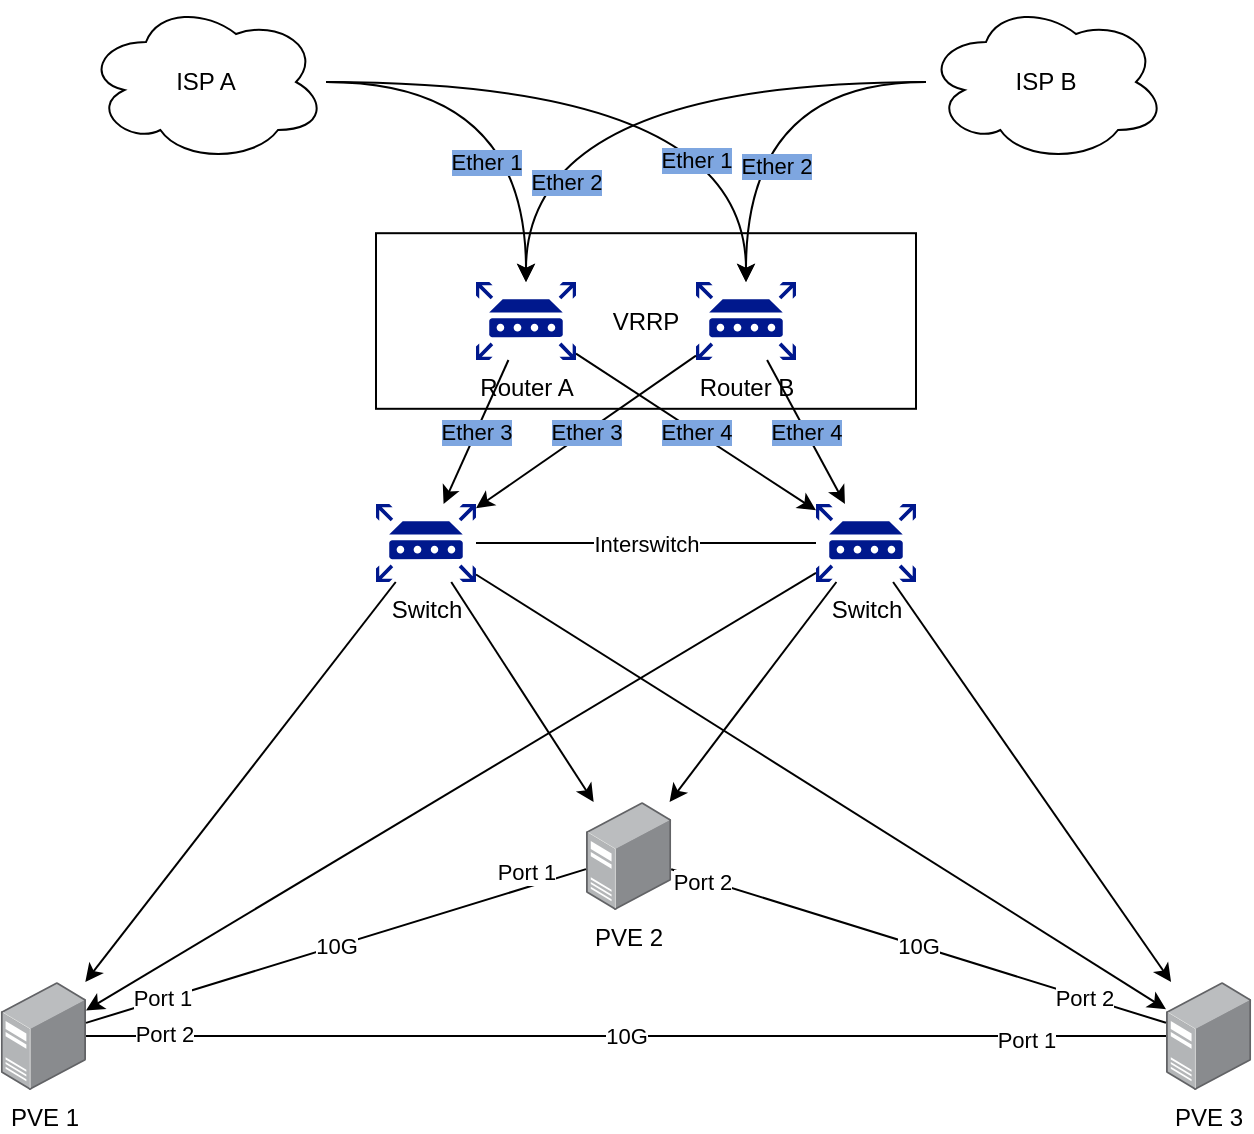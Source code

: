 <mxfile version="24.6.4" type="github" pages="3">
  <diagram name="Cluster 3" id="IGpD8P-vtyN4zuEWLhdS">
    <mxGraphModel dx="1434" dy="799" grid="1" gridSize="10" guides="1" tooltips="1" connect="1" arrows="1" fold="1" page="1" pageScale="1" pageWidth="850" pageHeight="1100" math="0" shadow="0">
      <root>
        <mxCell id="bHFfbH5_fKz2R0A10Ziq-0" />
        <mxCell id="bHFfbH5_fKz2R0A10Ziq-1" parent="bHFfbH5_fKz2R0A10Ziq-0" />
        <mxCell id="bHFfbH5_fKz2R0A10Ziq-2" value="VRRP" style="rounded=0;whiteSpace=wrap;html=1;" vertex="1" parent="bHFfbH5_fKz2R0A10Ziq-1">
          <mxGeometry x="325" y="255.6" width="270" height="87.8" as="geometry" />
        </mxCell>
        <mxCell id="bHFfbH5_fKz2R0A10Ziq-3" value="Ether 3" style="rounded=0;orthogonalLoop=1;jettySize=auto;html=1;labelBackgroundColor=#7EA6E0;" edge="1" parent="bHFfbH5_fKz2R0A10Ziq-1" source="bHFfbH5_fKz2R0A10Ziq-5" target="bHFfbH5_fKz2R0A10Ziq-13">
          <mxGeometry relative="1" as="geometry" />
        </mxCell>
        <mxCell id="bHFfbH5_fKz2R0A10Ziq-4" value="Ether 4" style="rounded=0;orthogonalLoop=1;jettySize=auto;html=1;labelBackgroundColor=#7EA6E0;" edge="1" parent="bHFfbH5_fKz2R0A10Ziq-1" source="bHFfbH5_fKz2R0A10Ziq-5" target="bHFfbH5_fKz2R0A10Ziq-27">
          <mxGeometry relative="1" as="geometry" />
        </mxCell>
        <mxCell id="bHFfbH5_fKz2R0A10Ziq-5" value="Router A" style="sketch=0;aspect=fixed;pointerEvents=1;shadow=0;dashed=0;html=1;strokeColor=none;labelPosition=center;verticalLabelPosition=bottom;verticalAlign=top;align=center;fillColor=#00188D;shape=mxgraph.mscae.enterprise.router" vertex="1" parent="bHFfbH5_fKz2R0A10Ziq-1">
          <mxGeometry x="375" y="280" width="50" height="39" as="geometry" />
        </mxCell>
        <mxCell id="bHFfbH5_fKz2R0A10Ziq-6" value="Ether 2" style="edgeStyle=orthogonalEdgeStyle;rounded=0;orthogonalLoop=1;jettySize=auto;html=1;curved=1;labelBackgroundColor=#7EA6E0;" edge="1" parent="bHFfbH5_fKz2R0A10Ziq-1" source="bHFfbH5_fKz2R0A10Ziq-7" target="bHFfbH5_fKz2R0A10Ziq-5">
          <mxGeometry x="0.667" y="20" relative="1" as="geometry">
            <mxPoint as="offset" />
          </mxGeometry>
        </mxCell>
        <mxCell id="bHFfbH5_fKz2R0A10Ziq-7" value="ISP B" style="ellipse;shape=cloud;whiteSpace=wrap;html=1;" vertex="1" parent="bHFfbH5_fKz2R0A10Ziq-1">
          <mxGeometry x="600" y="140" width="120" height="80" as="geometry" />
        </mxCell>
        <mxCell id="bHFfbH5_fKz2R0A10Ziq-8" value="Ether 1" style="edgeStyle=orthogonalEdgeStyle;rounded=0;orthogonalLoop=1;jettySize=auto;html=1;curved=1;labelBackgroundColor=#7EA6E0;" edge="1" parent="bHFfbH5_fKz2R0A10Ziq-1" source="bHFfbH5_fKz2R0A10Ziq-9" target="bHFfbH5_fKz2R0A10Ziq-5">
          <mxGeometry x="0.4" y="-20" relative="1" as="geometry">
            <mxPoint as="offset" />
          </mxGeometry>
        </mxCell>
        <mxCell id="bHFfbH5_fKz2R0A10Ziq-9" value="ISP A" style="ellipse;shape=cloud;whiteSpace=wrap;html=1;" vertex="1" parent="bHFfbH5_fKz2R0A10Ziq-1">
          <mxGeometry x="180" y="140" width="120" height="80" as="geometry" />
        </mxCell>
        <mxCell id="bHFfbH5_fKz2R0A10Ziq-10" style="rounded=0;orthogonalLoop=1;jettySize=auto;html=1;" edge="1" parent="bHFfbH5_fKz2R0A10Ziq-1" source="bHFfbH5_fKz2R0A10Ziq-13" target="bHFfbH5_fKz2R0A10Ziq-15">
          <mxGeometry relative="1" as="geometry" />
        </mxCell>
        <mxCell id="bHFfbH5_fKz2R0A10Ziq-11" style="rounded=0;orthogonalLoop=1;jettySize=auto;html=1;" edge="1" parent="bHFfbH5_fKz2R0A10Ziq-1" source="bHFfbH5_fKz2R0A10Ziq-13" target="bHFfbH5_fKz2R0A10Ziq-17">
          <mxGeometry relative="1" as="geometry" />
        </mxCell>
        <mxCell id="bHFfbH5_fKz2R0A10Ziq-12" style="rounded=0;orthogonalLoop=1;jettySize=auto;html=1;" edge="1" parent="bHFfbH5_fKz2R0A10Ziq-1" source="bHFfbH5_fKz2R0A10Ziq-13" target="bHFfbH5_fKz2R0A10Ziq-18">
          <mxGeometry relative="1" as="geometry" />
        </mxCell>
        <mxCell id="bHFfbH5_fKz2R0A10Ziq-13" value="Switch" style="sketch=0;aspect=fixed;pointerEvents=1;shadow=0;dashed=0;html=1;strokeColor=none;labelPosition=center;verticalLabelPosition=bottom;verticalAlign=top;align=center;fillColor=#00188D;shape=mxgraph.mscae.enterprise.router" vertex="1" parent="bHFfbH5_fKz2R0A10Ziq-1">
          <mxGeometry x="325" y="391" width="50" height="39" as="geometry" />
        </mxCell>
        <mxCell id="bHFfbH5_fKz2R0A10Ziq-15" value="PVE 1" style="image;points=[];aspect=fixed;html=1;align=center;shadow=0;dashed=0;image=img/lib/allied_telesis/computer_and_terminals/Server_Desktop.svg;" vertex="1" parent="bHFfbH5_fKz2R0A10Ziq-1">
          <mxGeometry x="137.4" y="630" width="42.6" height="54" as="geometry" />
        </mxCell>
        <mxCell id="bHFfbH5_fKz2R0A10Ziq-17" value="PVE 2" style="image;points=[];aspect=fixed;html=1;align=center;shadow=0;dashed=0;image=img/lib/allied_telesis/computer_and_terminals/Server_Desktop.svg;" vertex="1" parent="bHFfbH5_fKz2R0A10Ziq-1">
          <mxGeometry x="430.0" y="540" width="42.6" height="54" as="geometry" />
        </mxCell>
        <mxCell id="bHFfbH5_fKz2R0A10Ziq-18" value="PVE 3" style="image;points=[];aspect=fixed;html=1;align=center;shadow=0;dashed=0;image=img/lib/allied_telesis/computer_and_terminals/Server_Desktop.svg;" vertex="1" parent="bHFfbH5_fKz2R0A10Ziq-1">
          <mxGeometry x="720" y="630" width="42.6" height="54" as="geometry" />
        </mxCell>
        <mxCell id="bHFfbH5_fKz2R0A10Ziq-19" value="&lt;span style=&quot;&quot;&gt;Ether 4&lt;br&gt;&lt;/span&gt;" style="rounded=0;orthogonalLoop=1;jettySize=auto;html=1;labelBackgroundColor=#7EA6E0;" edge="1" parent="bHFfbH5_fKz2R0A10Ziq-1" source="bHFfbH5_fKz2R0A10Ziq-20" target="bHFfbH5_fKz2R0A10Ziq-27">
          <mxGeometry relative="1" as="geometry" />
        </mxCell>
        <mxCell id="bHFfbH5_fKz2R0A10Ziq-20" value="Router B" style="sketch=0;aspect=fixed;pointerEvents=1;shadow=0;dashed=0;html=1;strokeColor=none;labelPosition=center;verticalLabelPosition=bottom;verticalAlign=top;align=center;fillColor=#00188D;shape=mxgraph.mscae.enterprise.router" vertex="1" parent="bHFfbH5_fKz2R0A10Ziq-1">
          <mxGeometry x="485" y="280" width="50" height="39" as="geometry" />
        </mxCell>
        <mxCell id="bHFfbH5_fKz2R0A10Ziq-21" value="Ether 1" style="edgeStyle=orthogonalEdgeStyle;rounded=0;orthogonalLoop=1;jettySize=auto;html=1;curved=1;labelBackgroundColor=#7EA6E0;" edge="1" parent="bHFfbH5_fKz2R0A10Ziq-1" source="bHFfbH5_fKz2R0A10Ziq-9" target="bHFfbH5_fKz2R0A10Ziq-20">
          <mxGeometry x="0.607" y="-25" relative="1" as="geometry">
            <mxPoint as="offset" />
            <mxPoint x="352.8" y="140" as="sourcePoint" />
            <mxPoint x="452.8" y="240" as="targetPoint" />
          </mxGeometry>
        </mxCell>
        <mxCell id="bHFfbH5_fKz2R0A10Ziq-22" value="Ether 2" style="edgeStyle=orthogonalEdgeStyle;rounded=0;orthogonalLoop=1;jettySize=auto;html=1;curved=1;labelBackgroundColor=#7EA6E0;" edge="1" parent="bHFfbH5_fKz2R0A10Ziq-1" source="bHFfbH5_fKz2R0A10Ziq-7" target="bHFfbH5_fKz2R0A10Ziq-20">
          <mxGeometry x="0.385" y="15" relative="1" as="geometry">
            <mxPoint as="offset" />
            <mxPoint x="610" y="190" as="sourcePoint" />
            <mxPoint x="410" y="290" as="targetPoint" />
          </mxGeometry>
        </mxCell>
        <mxCell id="bHFfbH5_fKz2R0A10Ziq-23" value="&lt;div&gt;Ether 3&lt;/div&gt;" style="rounded=0;orthogonalLoop=1;jettySize=auto;html=1;labelBackgroundColor=#7EA6E0;" edge="1" parent="bHFfbH5_fKz2R0A10Ziq-1" source="bHFfbH5_fKz2R0A10Ziq-20" target="bHFfbH5_fKz2R0A10Ziq-13">
          <mxGeometry relative="1" as="geometry">
            <mxPoint x="570" y="319" as="sourcePoint" />
            <mxPoint x="614" y="430" as="targetPoint" />
          </mxGeometry>
        </mxCell>
        <mxCell id="bHFfbH5_fKz2R0A10Ziq-24" style="rounded=0;orthogonalLoop=1;jettySize=auto;html=1;" edge="1" parent="bHFfbH5_fKz2R0A10Ziq-1" source="bHFfbH5_fKz2R0A10Ziq-27" target="bHFfbH5_fKz2R0A10Ziq-15">
          <mxGeometry relative="1" as="geometry" />
        </mxCell>
        <mxCell id="bHFfbH5_fKz2R0A10Ziq-25" style="rounded=0;orthogonalLoop=1;jettySize=auto;html=1;" edge="1" parent="bHFfbH5_fKz2R0A10Ziq-1" source="bHFfbH5_fKz2R0A10Ziq-27" target="bHFfbH5_fKz2R0A10Ziq-17">
          <mxGeometry relative="1" as="geometry" />
        </mxCell>
        <mxCell id="bHFfbH5_fKz2R0A10Ziq-26" style="rounded=0;orthogonalLoop=1;jettySize=auto;html=1;" edge="1" parent="bHFfbH5_fKz2R0A10Ziq-1" source="bHFfbH5_fKz2R0A10Ziq-27" target="bHFfbH5_fKz2R0A10Ziq-18">
          <mxGeometry relative="1" as="geometry" />
        </mxCell>
        <mxCell id="bHFfbH5_fKz2R0A10Ziq-27" value="Switch" style="sketch=0;aspect=fixed;pointerEvents=1;shadow=0;dashed=0;html=1;strokeColor=none;labelPosition=center;verticalLabelPosition=bottom;verticalAlign=top;align=center;fillColor=#00188D;shape=mxgraph.mscae.enterprise.router" vertex="1" parent="bHFfbH5_fKz2R0A10Ziq-1">
          <mxGeometry x="545" y="391" width="50" height="39" as="geometry" />
        </mxCell>
        <mxCell id="N1N-EKOhZ-09iQZZIL4z-0" value="10G" style="endArrow=none;html=1;rounded=0;" edge="1" parent="bHFfbH5_fKz2R0A10Ziq-1" source="bHFfbH5_fKz2R0A10Ziq-15" target="bHFfbH5_fKz2R0A10Ziq-17">
          <mxGeometry width="50" height="50" relative="1" as="geometry">
            <mxPoint x="400" y="440" as="sourcePoint" />
            <mxPoint x="450" y="390" as="targetPoint" />
          </mxGeometry>
        </mxCell>
        <mxCell id="swAJqiAvZyd3q6aKgWe_-1" value="Port 1" style="edgeLabel;html=1;align=center;verticalAlign=middle;resizable=0;points=[];" vertex="1" connectable="0" parent="N1N-EKOhZ-09iQZZIL4z-0">
          <mxGeometry x="-0.694" y="1" relative="1" as="geometry">
            <mxPoint as="offset" />
          </mxGeometry>
        </mxCell>
        <mxCell id="swAJqiAvZyd3q6aKgWe_-2" value="Port 1" style="edgeLabel;html=1;align=center;verticalAlign=middle;resizable=0;points=[];" vertex="1" connectable="0" parent="N1N-EKOhZ-09iQZZIL4z-0">
          <mxGeometry x="0.894" y="3" relative="1" as="geometry">
            <mxPoint x="-16" as="offset" />
          </mxGeometry>
        </mxCell>
        <mxCell id="N1N-EKOhZ-09iQZZIL4z-1" value="10G" style="endArrow=none;html=1;rounded=0;" edge="1" parent="bHFfbH5_fKz2R0A10Ziq-1" source="bHFfbH5_fKz2R0A10Ziq-15" target="bHFfbH5_fKz2R0A10Ziq-18">
          <mxGeometry width="50" height="50" relative="1" as="geometry">
            <mxPoint x="190" y="663" as="sourcePoint" />
            <mxPoint x="650" y="680" as="targetPoint" />
          </mxGeometry>
        </mxCell>
        <mxCell id="swAJqiAvZyd3q6aKgWe_-0" value="Port 2" style="edgeLabel;html=1;align=center;verticalAlign=middle;resizable=0;points=[];" vertex="1" connectable="0" parent="N1N-EKOhZ-09iQZZIL4z-1">
          <mxGeometry x="-0.856" y="1" relative="1" as="geometry">
            <mxPoint as="offset" />
          </mxGeometry>
        </mxCell>
        <mxCell id="swAJqiAvZyd3q6aKgWe_-3" value="Port 1" style="edgeLabel;html=1;align=center;verticalAlign=middle;resizable=0;points=[];" vertex="1" connectable="0" parent="N1N-EKOhZ-09iQZZIL4z-1">
          <mxGeometry x="0.741" y="-2" relative="1" as="geometry">
            <mxPoint as="offset" />
          </mxGeometry>
        </mxCell>
        <mxCell id="N1N-EKOhZ-09iQZZIL4z-2" value="10G" style="endArrow=none;html=1;rounded=0;" edge="1" parent="bHFfbH5_fKz2R0A10Ziq-1" source="bHFfbH5_fKz2R0A10Ziq-17" target="bHFfbH5_fKz2R0A10Ziq-18">
          <mxGeometry width="50" height="50" relative="1" as="geometry">
            <mxPoint x="190" y="663" as="sourcePoint" />
            <mxPoint x="440" y="611" as="targetPoint" />
          </mxGeometry>
        </mxCell>
        <mxCell id="swAJqiAvZyd3q6aKgWe_-4" value="Port 2" style="edgeLabel;html=1;align=center;verticalAlign=middle;resizable=0;points=[];" vertex="1" connectable="0" parent="N1N-EKOhZ-09iQZZIL4z-2">
          <mxGeometry x="-0.874" y="-1" relative="1" as="geometry">
            <mxPoint as="offset" />
          </mxGeometry>
        </mxCell>
        <mxCell id="swAJqiAvZyd3q6aKgWe_-5" value="Port 2" style="edgeLabel;html=1;align=center;verticalAlign=middle;resizable=0;points=[];" vertex="1" connectable="0" parent="N1N-EKOhZ-09iQZZIL4z-2">
          <mxGeometry x="0.669" relative="1" as="geometry">
            <mxPoint as="offset" />
          </mxGeometry>
        </mxCell>
        <mxCell id="N1N-EKOhZ-09iQZZIL4z-4" value="Interswitch" style="endArrow=none;html=1;rounded=0;" edge="1" parent="bHFfbH5_fKz2R0A10Ziq-1" source="bHFfbH5_fKz2R0A10Ziq-13" target="bHFfbH5_fKz2R0A10Ziq-27">
          <mxGeometry width="50" height="50" relative="1" as="geometry">
            <mxPoint x="200" y="673" as="sourcePoint" />
            <mxPoint x="450" y="621" as="targetPoint" />
          </mxGeometry>
        </mxCell>
      </root>
    </mxGraphModel>
  </diagram>
  <diagram name="Current" id="BOJ9KKiEwAJLylXzMosl">
    <mxGraphModel dx="1434" dy="799" grid="1" gridSize="10" guides="1" tooltips="1" connect="1" arrows="1" fold="1" page="1" pageScale="1" pageWidth="850" pageHeight="1100" math="0" shadow="0">
      <root>
        <mxCell id="0" />
        <mxCell id="1" parent="0" />
        <mxCell id="_nAM6MPzsScXtvi9Z2kL-7" value="VRRP" style="rounded=0;whiteSpace=wrap;html=1;" parent="1" vertex="1">
          <mxGeometry x="325" y="255.6" width="270" height="87.8" as="geometry" />
        </mxCell>
        <mxCell id="iXWKgMwPZLDoYIevhSrR-10" value="Ether 3" style="rounded=0;orthogonalLoop=1;jettySize=auto;html=1;labelBackgroundColor=#7EA6E0;" parent="1" source="iXWKgMwPZLDoYIevhSrR-1" target="iXWKgMwPZLDoYIevhSrR-6" edge="1">
          <mxGeometry relative="1" as="geometry" />
        </mxCell>
        <mxCell id="7-ZZtKbYb6cCAD-kfS41-3" value="Ether 4" style="rounded=0;orthogonalLoop=1;jettySize=auto;html=1;labelBackgroundColor=#7EA6E0;" parent="1" source="iXWKgMwPZLDoYIevhSrR-1" target="7-ZZtKbYb6cCAD-kfS41-1" edge="1">
          <mxGeometry relative="1" as="geometry" />
        </mxCell>
        <mxCell id="iXWKgMwPZLDoYIevhSrR-1" value="Router A" style="sketch=0;aspect=fixed;pointerEvents=1;shadow=0;dashed=0;html=1;strokeColor=none;labelPosition=center;verticalLabelPosition=bottom;verticalAlign=top;align=center;fillColor=#00188D;shape=mxgraph.mscae.enterprise.router" parent="1" vertex="1">
          <mxGeometry x="375" y="280" width="50" height="39" as="geometry" />
        </mxCell>
        <mxCell id="iXWKgMwPZLDoYIevhSrR-8" value="Ether 2" style="edgeStyle=orthogonalEdgeStyle;rounded=0;orthogonalLoop=1;jettySize=auto;html=1;curved=1;labelBackgroundColor=#7EA6E0;" parent="1" source="iXWKgMwPZLDoYIevhSrR-2" target="iXWKgMwPZLDoYIevhSrR-1" edge="1">
          <mxGeometry x="0.667" y="20" relative="1" as="geometry">
            <mxPoint as="offset" />
          </mxGeometry>
        </mxCell>
        <mxCell id="iXWKgMwPZLDoYIevhSrR-2" value="ISP Biznet" style="ellipse;shape=cloud;whiteSpace=wrap;html=1;" parent="1" vertex="1">
          <mxGeometry x="600" y="140" width="120" height="80" as="geometry" />
        </mxCell>
        <mxCell id="iXWKgMwPZLDoYIevhSrR-7" value="Ether 1" style="edgeStyle=orthogonalEdgeStyle;rounded=0;orthogonalLoop=1;jettySize=auto;html=1;curved=1;labelBackgroundColor=#7EA6E0;" parent="1" source="iXWKgMwPZLDoYIevhSrR-3" target="iXWKgMwPZLDoYIevhSrR-1" edge="1">
          <mxGeometry x="0.4" y="-20" relative="1" as="geometry">
            <mxPoint as="offset" />
          </mxGeometry>
        </mxCell>
        <mxCell id="iXWKgMwPZLDoYIevhSrR-3" value="ISP Oxygen" style="ellipse;shape=cloud;whiteSpace=wrap;html=1;" parent="1" vertex="1">
          <mxGeometry x="180" y="140" width="120" height="80" as="geometry" />
        </mxCell>
        <mxCell id="iXWKgMwPZLDoYIevhSrR-22" style="rounded=0;orthogonalLoop=1;jettySize=auto;html=1;" parent="1" source="iXWKgMwPZLDoYIevhSrR-6" target="iXWKgMwPZLDoYIevhSrR-16" edge="1">
          <mxGeometry relative="1" as="geometry" />
        </mxCell>
        <mxCell id="iXWKgMwPZLDoYIevhSrR-23" style="rounded=0;orthogonalLoop=1;jettySize=auto;html=1;" parent="1" source="iXWKgMwPZLDoYIevhSrR-6" target="iXWKgMwPZLDoYIevhSrR-17" edge="1">
          <mxGeometry relative="1" as="geometry" />
        </mxCell>
        <mxCell id="1NMXxt7HMZeYprnoMtDu-1" style="rounded=0;orthogonalLoop=1;jettySize=auto;html=1;" parent="1" source="iXWKgMwPZLDoYIevhSrR-6" target="iXWKgMwPZLDoYIevhSrR-18" edge="1">
          <mxGeometry relative="1" as="geometry" />
        </mxCell>
        <mxCell id="iXWKgMwPZLDoYIevhSrR-6" value="Switch" style="sketch=0;aspect=fixed;pointerEvents=1;shadow=0;dashed=0;html=1;strokeColor=none;labelPosition=center;verticalLabelPosition=bottom;verticalAlign=top;align=center;fillColor=#00188D;shape=mxgraph.mscae.enterprise.router" parent="1" vertex="1">
          <mxGeometry x="325" y="391" width="50" height="39" as="geometry" />
        </mxCell>
        <mxCell id="iXWKgMwPZLDoYIevhSrR-25" style="edgeStyle=orthogonalEdgeStyle;rounded=0;orthogonalLoop=1;jettySize=auto;html=1;" parent="1" source="iXWKgMwPZLDoYIevhSrR-16" target="iXWKgMwPZLDoYIevhSrR-17" edge="1">
          <mxGeometry relative="1" as="geometry" />
        </mxCell>
        <mxCell id="iXWKgMwPZLDoYIevhSrR-16" value="PVE 1" style="image;points=[];aspect=fixed;html=1;align=center;shadow=0;dashed=0;image=img/lib/allied_telesis/computer_and_terminals/Server_Desktop.svg;" parent="1" vertex="1">
          <mxGeometry x="240" y="554.6" width="42.6" height="54" as="geometry" />
        </mxCell>
        <mxCell id="iXWKgMwPZLDoYIevhSrR-26" value="&lt;div&gt;Bonding 2x10Gbps&lt;br&gt;&lt;/div&gt;" style="edgeStyle=orthogonalEdgeStyle;rounded=0;orthogonalLoop=1;jettySize=auto;html=1;verticalAlign=top;" parent="1" source="iXWKgMwPZLDoYIevhSrR-17" target="iXWKgMwPZLDoYIevhSrR-16" edge="1">
          <mxGeometry relative="1" as="geometry" />
        </mxCell>
        <mxCell id="iXWKgMwPZLDoYIevhSrR-17" value="PVE 2" style="image;points=[];aspect=fixed;html=1;align=center;shadow=0;dashed=0;image=img/lib/allied_telesis/computer_and_terminals/Server_Desktop.svg;" parent="1" vertex="1">
          <mxGeometry x="438.7" y="554.6" width="42.6" height="54" as="geometry" />
        </mxCell>
        <mxCell id="iXWKgMwPZLDoYIevhSrR-18" value="PVE 3" style="image;points=[];aspect=fixed;html=1;align=center;shadow=0;dashed=0;image=img/lib/allied_telesis/computer_and_terminals/Server_Desktop.svg;" parent="1" vertex="1">
          <mxGeometry x="580" y="554.6" width="42.6" height="54" as="geometry" />
        </mxCell>
        <mxCell id="7-ZZtKbYb6cCAD-kfS41-4" value="&lt;span style=&quot;&quot;&gt;Ether 4&lt;br&gt;&lt;/span&gt;" style="rounded=0;orthogonalLoop=1;jettySize=auto;html=1;labelBackgroundColor=#7EA6E0;" parent="1" source="_nAM6MPzsScXtvi9Z2kL-2" target="7-ZZtKbYb6cCAD-kfS41-1" edge="1">
          <mxGeometry relative="1" as="geometry" />
        </mxCell>
        <mxCell id="_nAM6MPzsScXtvi9Z2kL-2" value="Router B" style="sketch=0;aspect=fixed;pointerEvents=1;shadow=0;dashed=0;html=1;strokeColor=none;labelPosition=center;verticalLabelPosition=bottom;verticalAlign=top;align=center;fillColor=#00188D;shape=mxgraph.mscae.enterprise.router" parent="1" vertex="1">
          <mxGeometry x="485" y="280" width="50" height="39" as="geometry" />
        </mxCell>
        <mxCell id="_nAM6MPzsScXtvi9Z2kL-3" value="Ether 1" style="edgeStyle=orthogonalEdgeStyle;rounded=0;orthogonalLoop=1;jettySize=auto;html=1;curved=1;labelBackgroundColor=#7EA6E0;" parent="1" source="iXWKgMwPZLDoYIevhSrR-3" target="_nAM6MPzsScXtvi9Z2kL-2" edge="1">
          <mxGeometry x="0.607" y="-25" relative="1" as="geometry">
            <mxPoint as="offset" />
            <mxPoint x="352.8" y="140" as="sourcePoint" />
            <mxPoint x="452.8" y="240" as="targetPoint" />
          </mxGeometry>
        </mxCell>
        <mxCell id="_nAM6MPzsScXtvi9Z2kL-4" value="Ether 2" style="edgeStyle=orthogonalEdgeStyle;rounded=0;orthogonalLoop=1;jettySize=auto;html=1;curved=1;labelBackgroundColor=#7EA6E0;" parent="1" source="iXWKgMwPZLDoYIevhSrR-2" target="_nAM6MPzsScXtvi9Z2kL-2" edge="1">
          <mxGeometry x="0.385" y="15" relative="1" as="geometry">
            <mxPoint as="offset" />
            <mxPoint x="610" y="190" as="sourcePoint" />
            <mxPoint x="410" y="290" as="targetPoint" />
          </mxGeometry>
        </mxCell>
        <mxCell id="_nAM6MPzsScXtvi9Z2kL-6" value="&lt;div&gt;Ether 3&lt;/div&gt;" style="rounded=0;orthogonalLoop=1;jettySize=auto;html=1;labelBackgroundColor=#7EA6E0;" parent="1" source="_nAM6MPzsScXtvi9Z2kL-2" target="iXWKgMwPZLDoYIevhSrR-6" edge="1">
          <mxGeometry relative="1" as="geometry">
            <mxPoint x="570" y="319" as="sourcePoint" />
            <mxPoint x="614" y="430" as="targetPoint" />
          </mxGeometry>
        </mxCell>
        <mxCell id="7-ZZtKbYb6cCAD-kfS41-5" style="rounded=0;orthogonalLoop=1;jettySize=auto;html=1;" parent="1" source="7-ZZtKbYb6cCAD-kfS41-1" target="iXWKgMwPZLDoYIevhSrR-16" edge="1">
          <mxGeometry relative="1" as="geometry" />
        </mxCell>
        <mxCell id="7-ZZtKbYb6cCAD-kfS41-6" style="rounded=0;orthogonalLoop=1;jettySize=auto;html=1;" parent="1" source="7-ZZtKbYb6cCAD-kfS41-1" target="iXWKgMwPZLDoYIevhSrR-17" edge="1">
          <mxGeometry relative="1" as="geometry" />
        </mxCell>
        <mxCell id="7-ZZtKbYb6cCAD-kfS41-7" style="rounded=0;orthogonalLoop=1;jettySize=auto;html=1;" parent="1" source="7-ZZtKbYb6cCAD-kfS41-1" target="iXWKgMwPZLDoYIevhSrR-18" edge="1">
          <mxGeometry relative="1" as="geometry" />
        </mxCell>
        <mxCell id="7-ZZtKbYb6cCAD-kfS41-1" value="Switch" style="sketch=0;aspect=fixed;pointerEvents=1;shadow=0;dashed=0;html=1;strokeColor=none;labelPosition=center;verticalLabelPosition=bottom;verticalAlign=top;align=center;fillColor=#00188D;shape=mxgraph.mscae.enterprise.router" parent="1" vertex="1">
          <mxGeometry x="545" y="391" width="50" height="39" as="geometry" />
        </mxCell>
      </root>
    </mxGraphModel>
  </diagram>
  <diagram name="Plan" id="NKq9a701ymbmyXuD084I">
    <mxGraphModel dx="1674" dy="751" grid="1" gridSize="10" guides="1" tooltips="1" connect="1" arrows="1" fold="1" page="1" pageScale="1" pageWidth="850" pageHeight="1100" math="0" shadow="0">
      <root>
        <mxCell id="iQHQEOYB8W4tCBb-AI4e-0" />
        <mxCell id="iQHQEOYB8W4tCBb-AI4e-1" parent="iQHQEOYB8W4tCBb-AI4e-0" />
        <mxCell id="iQHQEOYB8W4tCBb-AI4e-2" value="VRRP" style="rounded=0;whiteSpace=wrap;html=1;" parent="iQHQEOYB8W4tCBb-AI4e-1" vertex="1">
          <mxGeometry x="325" y="260" width="270" height="87.8" as="geometry" />
        </mxCell>
        <mxCell id="opj8K76f8Z_oPpNVe1PA-7" style="rounded=0;orthogonalLoop=1;jettySize=auto;html=1;" parent="iQHQEOYB8W4tCBb-AI4e-1" source="iQHQEOYB8W4tCBb-AI4e-4" target="opj8K76f8Z_oPpNVe1PA-4" edge="1">
          <mxGeometry relative="1" as="geometry" />
        </mxCell>
        <mxCell id="iQHQEOYB8W4tCBb-AI4e-4" value="Router A" style="sketch=0;aspect=fixed;pointerEvents=1;shadow=0;dashed=0;html=1;strokeColor=none;labelPosition=center;verticalLabelPosition=bottom;verticalAlign=top;align=center;fillColor=#00188D;shape=mxgraph.mscae.enterprise.router" parent="iQHQEOYB8W4tCBb-AI4e-1" vertex="1">
          <mxGeometry x="375" y="280" width="50" height="39" as="geometry" />
        </mxCell>
        <mxCell id="iQHQEOYB8W4tCBb-AI4e-5" value="Ether 2" style="edgeStyle=orthogonalEdgeStyle;rounded=0;orthogonalLoop=1;jettySize=auto;html=1;curved=1;labelBackgroundColor=#7EA6E0;" parent="iQHQEOYB8W4tCBb-AI4e-1" source="iQHQEOYB8W4tCBb-AI4e-6" target="iQHQEOYB8W4tCBb-AI4e-4" edge="1">
          <mxGeometry x="0.667" y="20" relative="1" as="geometry">
            <mxPoint as="offset" />
          </mxGeometry>
        </mxCell>
        <mxCell id="iQHQEOYB8W4tCBb-AI4e-6" value="ISP Biznet" style="ellipse;shape=cloud;whiteSpace=wrap;html=1;" parent="iQHQEOYB8W4tCBb-AI4e-1" vertex="1">
          <mxGeometry x="600" y="140" width="120" height="80" as="geometry" />
        </mxCell>
        <mxCell id="iQHQEOYB8W4tCBb-AI4e-7" value="Ether 1" style="edgeStyle=orthogonalEdgeStyle;rounded=0;orthogonalLoop=1;jettySize=auto;html=1;curved=1;labelBackgroundColor=#7EA6E0;" parent="iQHQEOYB8W4tCBb-AI4e-1" source="iQHQEOYB8W4tCBb-AI4e-8" target="iQHQEOYB8W4tCBb-AI4e-4" edge="1">
          <mxGeometry x="0.4" y="-20" relative="1" as="geometry">
            <mxPoint as="offset" />
          </mxGeometry>
        </mxCell>
        <mxCell id="iQHQEOYB8W4tCBb-AI4e-8" value="ISP Oxygen" style="ellipse;shape=cloud;whiteSpace=wrap;html=1;" parent="iQHQEOYB8W4tCBb-AI4e-1" vertex="1">
          <mxGeometry x="180" y="140" width="120" height="80" as="geometry" />
        </mxCell>
        <mxCell id="iQHQEOYB8W4tCBb-AI4e-13" style="edgeStyle=orthogonalEdgeStyle;rounded=0;orthogonalLoop=1;jettySize=auto;html=1;" parent="iQHQEOYB8W4tCBb-AI4e-1" source="iQHQEOYB8W4tCBb-AI4e-14" target="iQHQEOYB8W4tCBb-AI4e-16" edge="1">
          <mxGeometry relative="1" as="geometry" />
        </mxCell>
        <mxCell id="iQHQEOYB8W4tCBb-AI4e-14" value="PVE 1" style="image;points=[];aspect=fixed;html=1;align=center;shadow=0;dashed=0;image=img/lib/allied_telesis/computer_and_terminals/Server_Desktop.svg;" parent="iQHQEOYB8W4tCBb-AI4e-1" vertex="1">
          <mxGeometry x="325" y="554.6" width="42.6" height="54" as="geometry" />
        </mxCell>
        <mxCell id="iQHQEOYB8W4tCBb-AI4e-15" value="&lt;div&gt;Bonding 2x1Gbps&lt;br&gt;&lt;/div&gt;" style="edgeStyle=orthogonalEdgeStyle;rounded=0;orthogonalLoop=1;jettySize=auto;html=1;verticalAlign=top;" parent="iQHQEOYB8W4tCBb-AI4e-1" source="iQHQEOYB8W4tCBb-AI4e-16" target="iQHQEOYB8W4tCBb-AI4e-14" edge="1">
          <mxGeometry relative="1" as="geometry" />
        </mxCell>
        <mxCell id="iQHQEOYB8W4tCBb-AI4e-16" value="PVE 2" style="image;points=[];aspect=fixed;html=1;align=center;shadow=0;dashed=0;image=img/lib/allied_telesis/computer_and_terminals/Server_Desktop.svg;" parent="iQHQEOYB8W4tCBb-AI4e-1" vertex="1">
          <mxGeometry x="552.4" y="554.6" width="42.6" height="54" as="geometry" />
        </mxCell>
        <mxCell id="opj8K76f8Z_oPpNVe1PA-8" style="rounded=0;orthogonalLoop=1;jettySize=auto;html=1;" parent="iQHQEOYB8W4tCBb-AI4e-1" source="iQHQEOYB8W4tCBb-AI4e-18" target="opj8K76f8Z_oPpNVe1PA-4" edge="1">
          <mxGeometry relative="1" as="geometry" />
        </mxCell>
        <mxCell id="iQHQEOYB8W4tCBb-AI4e-18" value="Router B" style="sketch=0;aspect=fixed;pointerEvents=1;shadow=0;dashed=0;html=1;strokeColor=none;labelPosition=center;verticalLabelPosition=bottom;verticalAlign=top;align=center;fillColor=#00188D;shape=mxgraph.mscae.enterprise.router" parent="iQHQEOYB8W4tCBb-AI4e-1" vertex="1">
          <mxGeometry x="485" y="280" width="50" height="39" as="geometry" />
        </mxCell>
        <mxCell id="iQHQEOYB8W4tCBb-AI4e-19" value="Ether 1" style="edgeStyle=orthogonalEdgeStyle;rounded=0;orthogonalLoop=1;jettySize=auto;html=1;curved=1;labelBackgroundColor=#7EA6E0;" parent="iQHQEOYB8W4tCBb-AI4e-1" source="iQHQEOYB8W4tCBb-AI4e-8" target="iQHQEOYB8W4tCBb-AI4e-18" edge="1">
          <mxGeometry x="0.607" y="-25" relative="1" as="geometry">
            <mxPoint as="offset" />
            <mxPoint x="352.8" y="140" as="sourcePoint" />
            <mxPoint x="452.8" y="240" as="targetPoint" />
          </mxGeometry>
        </mxCell>
        <mxCell id="iQHQEOYB8W4tCBb-AI4e-20" value="Ether 2" style="edgeStyle=orthogonalEdgeStyle;rounded=0;orthogonalLoop=1;jettySize=auto;html=1;curved=1;labelBackgroundColor=#7EA6E0;" parent="iQHQEOYB8W4tCBb-AI4e-1" source="iQHQEOYB8W4tCBb-AI4e-6" target="iQHQEOYB8W4tCBb-AI4e-18" edge="1">
          <mxGeometry x="0.385" y="15" relative="1" as="geometry">
            <mxPoint as="offset" />
            <mxPoint x="610" y="190" as="sourcePoint" />
            <mxPoint x="410" y="290" as="targetPoint" />
          </mxGeometry>
        </mxCell>
        <mxCell id="opj8K76f8Z_oPpNVe1PA-13" style="rounded=0;orthogonalLoop=1;jettySize=auto;html=1;" parent="iQHQEOYB8W4tCBb-AI4e-1" source="opj8K76f8Z_oPpNVe1PA-4" target="iQHQEOYB8W4tCBb-AI4e-14" edge="1">
          <mxGeometry relative="1" as="geometry" />
        </mxCell>
        <mxCell id="opj8K76f8Z_oPpNVe1PA-16" style="rounded=0;orthogonalLoop=1;jettySize=auto;html=1;" parent="iQHQEOYB8W4tCBb-AI4e-1" source="opj8K76f8Z_oPpNVe1PA-4" target="iQHQEOYB8W4tCBb-AI4e-16" edge="1">
          <mxGeometry relative="1" as="geometry" />
        </mxCell>
        <mxCell id="opj8K76f8Z_oPpNVe1PA-18" style="rounded=0;orthogonalLoop=1;jettySize=auto;html=1;" parent="iQHQEOYB8W4tCBb-AI4e-1" source="opj8K76f8Z_oPpNVe1PA-4" target="opj8K76f8Z_oPpNVe1PA-17" edge="1">
          <mxGeometry relative="1" as="geometry" />
        </mxCell>
        <mxCell id="opj8K76f8Z_oPpNVe1PA-4" value="Switch 1" style="sketch=0;aspect=fixed;pointerEvents=1;shadow=0;dashed=0;html=1;strokeColor=none;labelPosition=center;verticalLabelPosition=bottom;verticalAlign=top;align=center;fillColor=#00188D;shape=mxgraph.mscae.enterprise.router" parent="iQHQEOYB8W4tCBb-AI4e-1" vertex="1">
          <mxGeometry x="435" y="410" width="50" height="39" as="geometry" />
        </mxCell>
        <mxCell id="opj8K76f8Z_oPpNVe1PA-17" value="&lt;div&gt;PVE 3&lt;/div&gt;" style="image;points=[];aspect=fixed;html=1;align=center;shadow=0;dashed=0;image=img/lib/allied_telesis/computer_and_terminals/Server_Desktop.svg;" parent="iQHQEOYB8W4tCBb-AI4e-1" vertex="1">
          <mxGeometry x="190.0" y="460" width="42.6" height="54" as="geometry" />
        </mxCell>
      </root>
    </mxGraphModel>
  </diagram>
</mxfile>

